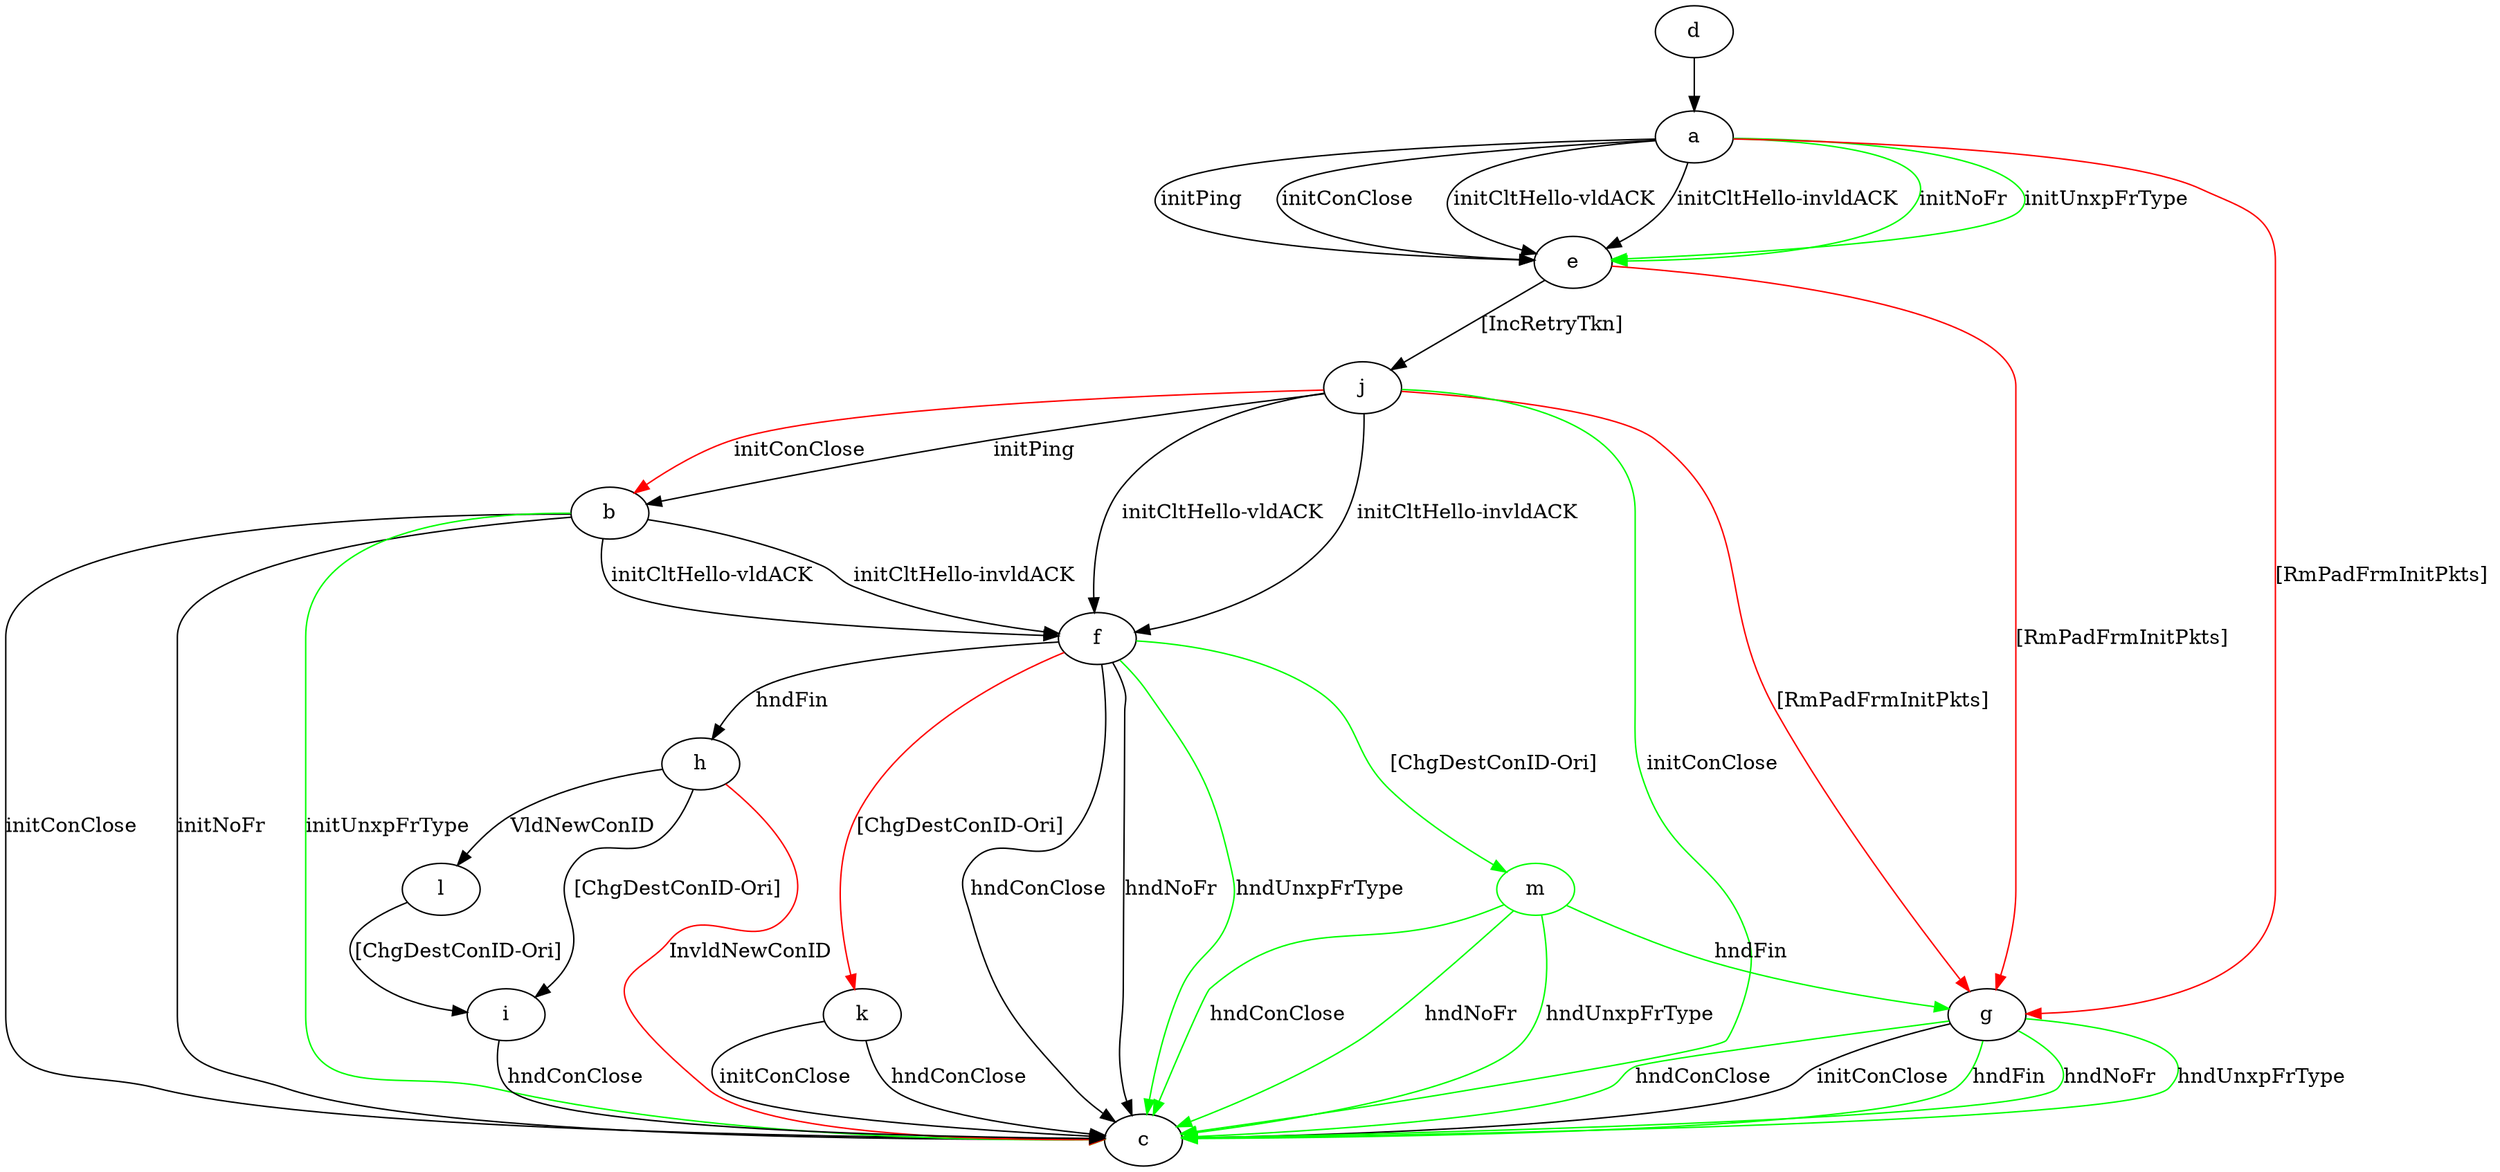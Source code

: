 digraph "" {
	a -> e	[key=0,
		label="initPing "];
	a -> e	[key=1,
		label="initConClose "];
	a -> e	[key=2,
		label="initCltHello-vldACK "];
	a -> e	[key=3,
		label="initCltHello-invldACK "];
	a -> e	[key=4,
		color=green,
		label="initNoFr "];
	a -> e	[key=5,
		color=green,
		label="initUnxpFrType "];
	a -> g	[key=0,
		color=red,
		label="[RmPadFrmInitPkts] "];
	b -> c	[key=0,
		label="initConClose "];
	b -> c	[key=1,
		label="initNoFr "];
	b -> c	[key=2,
		color=green,
		label="initUnxpFrType "];
	b -> f	[key=0,
		label="initCltHello-vldACK "];
	b -> f	[key=1,
		label="initCltHello-invldACK "];
	d -> a	[key=0];
	e -> g	[key=0,
		color=red,
		label="[RmPadFrmInitPkts] "];
	e -> j	[key=0,
		label="[IncRetryTkn] "];
	f -> c	[key=0,
		label="hndConClose "];
	f -> c	[key=1,
		label="hndNoFr "];
	f -> c	[key=2,
		color=green,
		label="hndUnxpFrType "];
	f -> h	[key=0,
		label="hndFin "];
	f -> k	[key=0,
		color=red,
		label="[ChgDestConID-Ori] "];
	m	[color=green];
	f -> m	[key=0,
		color=green,
		label="[ChgDestConID-Ori] "];
	g -> c	[key=0,
		label="initConClose "];
	g -> c	[key=1,
		color=green,
		label="hndFin "];
	g -> c	[key=2,
		color=green,
		label="hndNoFr "];
	g -> c	[key=3,
		color=green,
		label="hndUnxpFrType "];
	g -> c	[key=4,
		color=green,
		label="hndConClose "];
	h -> c	[key=0,
		color=red,
		label="InvldNewConID "];
	h -> i	[key=0,
		label="[ChgDestConID-Ori] "];
	h -> l	[key=0,
		label="VldNewConID "];
	i -> c	[key=0,
		label="hndConClose "];
	j -> b	[key=0,
		label="initPing "];
	j -> b	[key=1,
		color=red,
		label="initConClose "];
	j -> c	[key=0,
		color=green,
		label="initConClose "];
	j -> f	[key=0,
		label="initCltHello-vldACK "];
	j -> f	[key=1,
		label="initCltHello-invldACK "];
	j -> g	[key=0,
		color=red,
		label="[RmPadFrmInitPkts] "];
	k -> c	[key=0,
		label="initConClose "];
	k -> c	[key=1,
		label="hndConClose "];
	l -> i	[key=0,
		label="[ChgDestConID-Ori] "];
	m -> c	[key=0,
		color=green,
		label="hndNoFr "];
	m -> c	[key=1,
		color=green,
		label="hndUnxpFrType "];
	m -> c	[key=2,
		color=green,
		label="hndConClose "];
	m -> g	[key=0,
		color=green,
		label="hndFin "];
}
